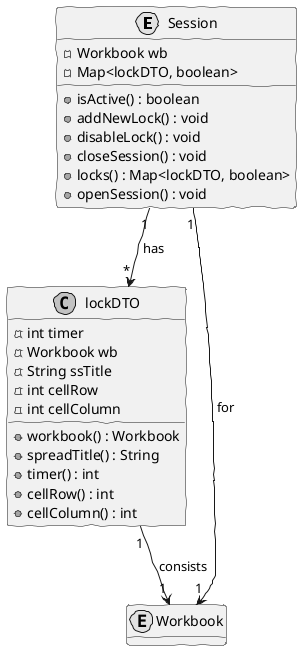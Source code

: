 @startuml  dm_ipc71.png
skinparam handwritten true
skinparam monochrome true
skinparam packageStyle rect
skinparam defaultFontName FG Virgil
skinparam shadowing false

hide empty methods

Session "1" --> "*" lockDTO : has
Session "1" --> "1" Workbook : for
lockDTO "1" --> "1" Workbook : consists


class Session  <<(E, yellow)>>{

    - Workbook wb
    - Map<lockDTO, boolean>

    + isActive() : boolean
    + addNewLock() : void
    + disableLock() : void
    + closeSession() : void
    + locks() : Map<lockDTO, boolean>
    + openSession() : void
}

class Workbook <<(E, yellow)>>{

}

class lockDTO {
    - int timer
    - Workbook wb
    - String ssTitle
    - int cellRow
    - int cellColumn

    + workbook() : Workbook
    + spreadTitle() : String
    + timer() : int
    + cellRow() : int
    + cellColumn() : int

}

@enduml